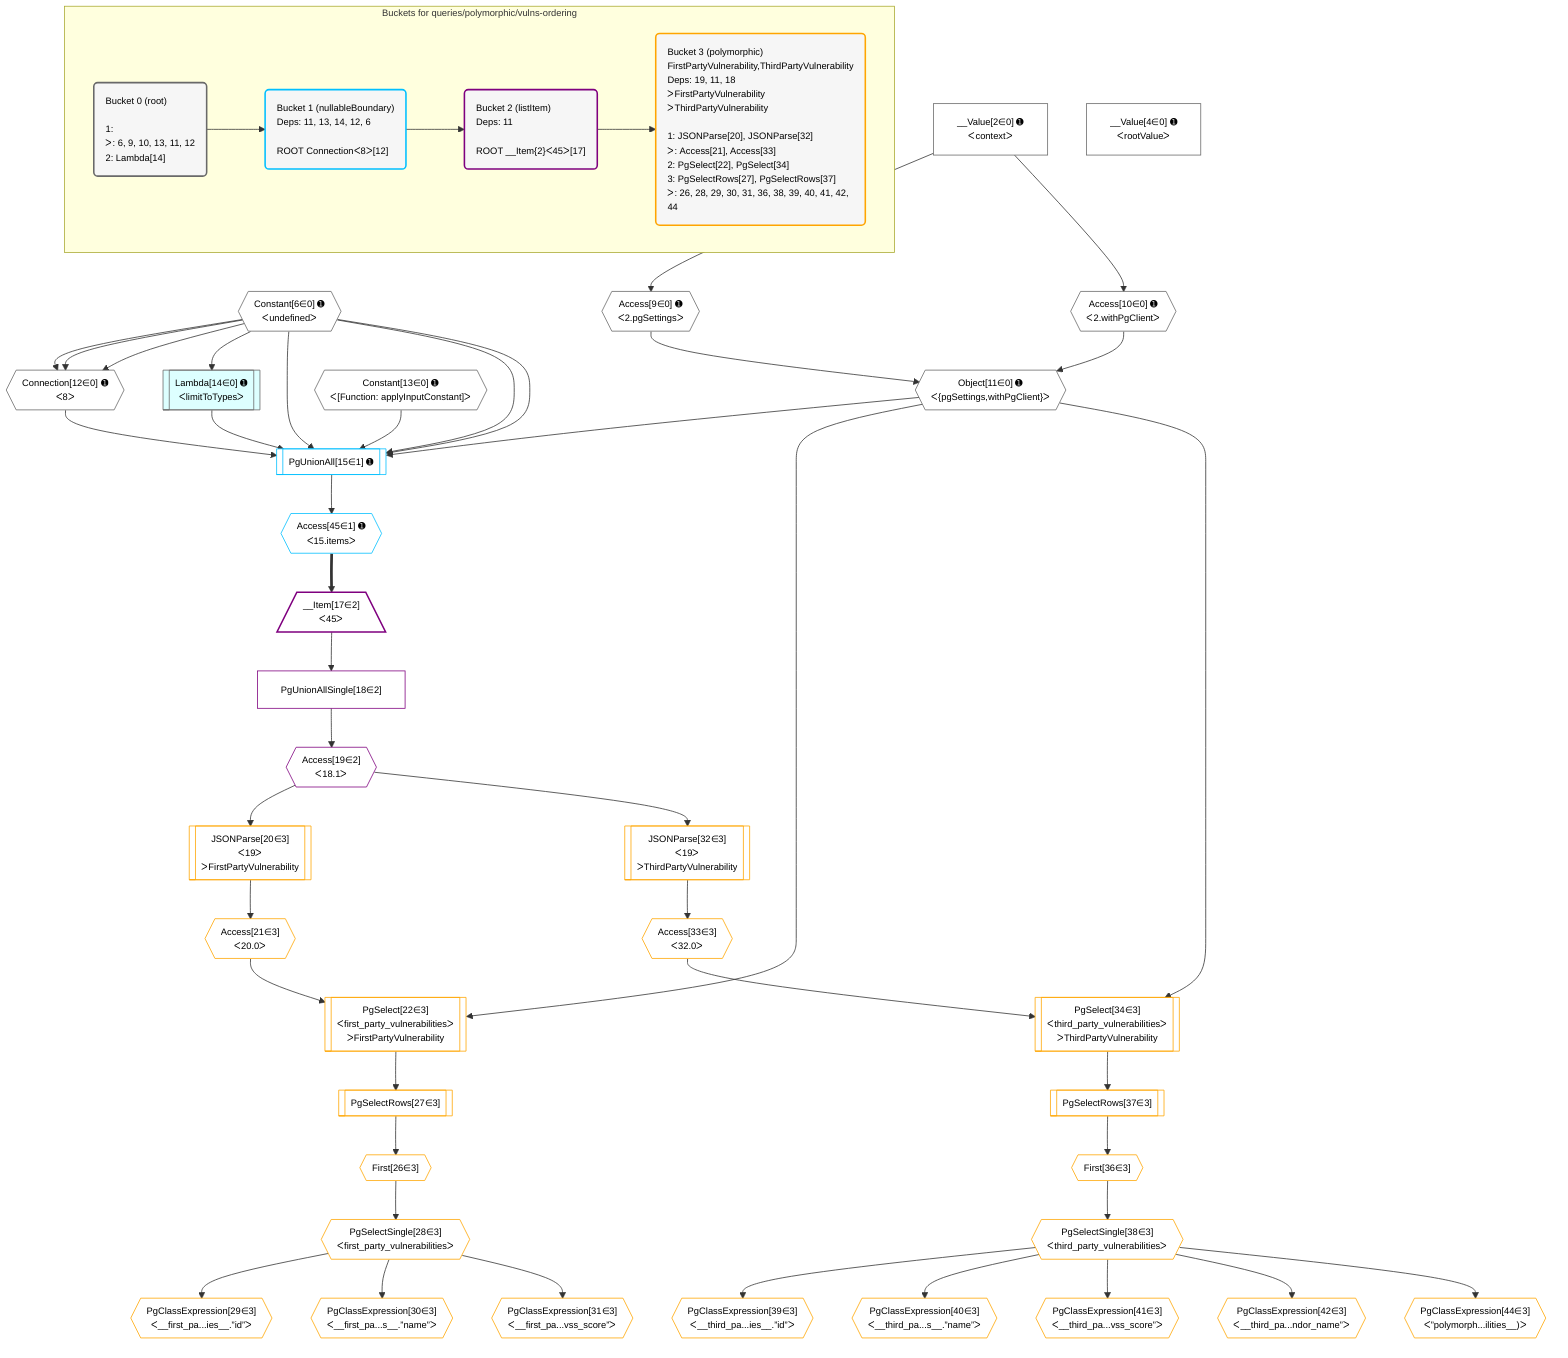 %%{init: {'themeVariables': { 'fontSize': '12px'}}}%%
graph TD
    classDef path fill:#eee,stroke:#000,color:#000
    classDef plan fill:#fff,stroke-width:1px,color:#000
    classDef itemplan fill:#fff,stroke-width:2px,color:#000
    classDef unbatchedplan fill:#dff,stroke-width:1px,color:#000
    classDef sideeffectplan fill:#fcc,stroke-width:2px,color:#000
    classDef bucket fill:#f6f6f6,color:#000,stroke-width:2px,text-align:left


    %% plan dependencies
    Connection12{{"Connection[12∈0] ➊<br />ᐸ8ᐳ"}}:::plan
    Constant6{{"Constant[6∈0] ➊<br />ᐸundefinedᐳ"}}:::plan
    Constant6 & Constant6 & Constant6 --> Connection12
    Object11{{"Object[11∈0] ➊<br />ᐸ{pgSettings,withPgClient}ᐳ"}}:::plan
    Access9{{"Access[9∈0] ➊<br />ᐸ2.pgSettingsᐳ"}}:::plan
    Access10{{"Access[10∈0] ➊<br />ᐸ2.withPgClientᐳ"}}:::plan
    Access9 & Access10 --> Object11
    __Value2["__Value[2∈0] ➊<br />ᐸcontextᐳ"]:::plan
    __Value2 --> Access9
    __Value2 --> Access10
    Lambda14[["Lambda[14∈0] ➊<br />ᐸlimitToTypesᐳ"]]:::unbatchedplan
    Constant6 --> Lambda14
    __Value4["__Value[4∈0] ➊<br />ᐸrootValueᐳ"]:::plan
    Constant13{{"Constant[13∈0] ➊<br />ᐸ[Function: applyInputConstant]ᐳ"}}:::plan
    PgUnionAll15[["PgUnionAll[15∈1] ➊"]]:::plan
    Object11 & Constant13 & Lambda14 & Connection12 & Constant6 & Constant6 & Constant6 --> PgUnionAll15
    Access45{{"Access[45∈1] ➊<br />ᐸ15.itemsᐳ"}}:::plan
    PgUnionAll15 --> Access45
    __Item17[/"__Item[17∈2]<br />ᐸ45ᐳ"\]:::itemplan
    Access45 ==> __Item17
    PgUnionAllSingle18["PgUnionAllSingle[18∈2]"]:::plan
    __Item17 --> PgUnionAllSingle18
    Access19{{"Access[19∈2]<br />ᐸ18.1ᐳ"}}:::plan
    PgUnionAllSingle18 --> Access19
    PgSelect22[["PgSelect[22∈3]<br />ᐸfirst_party_vulnerabilitiesᐳ<br />ᐳFirstPartyVulnerability"]]:::plan
    Access21{{"Access[21∈3]<br />ᐸ20.0ᐳ"}}:::plan
    Object11 & Access21 --> PgSelect22
    PgSelect34[["PgSelect[34∈3]<br />ᐸthird_party_vulnerabilitiesᐳ<br />ᐳThirdPartyVulnerability"]]:::plan
    Access33{{"Access[33∈3]<br />ᐸ32.0ᐳ"}}:::plan
    Object11 & Access33 --> PgSelect34
    JSONParse20[["JSONParse[20∈3]<br />ᐸ19ᐳ<br />ᐳFirstPartyVulnerability"]]:::plan
    Access19 --> JSONParse20
    JSONParse20 --> Access21
    First26{{"First[26∈3]"}}:::plan
    PgSelectRows27[["PgSelectRows[27∈3]"]]:::plan
    PgSelectRows27 --> First26
    PgSelect22 --> PgSelectRows27
    PgSelectSingle28{{"PgSelectSingle[28∈3]<br />ᐸfirst_party_vulnerabilitiesᐳ"}}:::plan
    First26 --> PgSelectSingle28
    PgClassExpression29{{"PgClassExpression[29∈3]<br />ᐸ__first_pa...ies__.”id”ᐳ"}}:::plan
    PgSelectSingle28 --> PgClassExpression29
    PgClassExpression30{{"PgClassExpression[30∈3]<br />ᐸ__first_pa...s__.”name”ᐳ"}}:::plan
    PgSelectSingle28 --> PgClassExpression30
    PgClassExpression31{{"PgClassExpression[31∈3]<br />ᐸ__first_pa...vss_score”ᐳ"}}:::plan
    PgSelectSingle28 --> PgClassExpression31
    JSONParse32[["JSONParse[32∈3]<br />ᐸ19ᐳ<br />ᐳThirdPartyVulnerability"]]:::plan
    Access19 --> JSONParse32
    JSONParse32 --> Access33
    First36{{"First[36∈3]"}}:::plan
    PgSelectRows37[["PgSelectRows[37∈3]"]]:::plan
    PgSelectRows37 --> First36
    PgSelect34 --> PgSelectRows37
    PgSelectSingle38{{"PgSelectSingle[38∈3]<br />ᐸthird_party_vulnerabilitiesᐳ"}}:::plan
    First36 --> PgSelectSingle38
    PgClassExpression39{{"PgClassExpression[39∈3]<br />ᐸ__third_pa...ies__.”id”ᐳ"}}:::plan
    PgSelectSingle38 --> PgClassExpression39
    PgClassExpression40{{"PgClassExpression[40∈3]<br />ᐸ__third_pa...s__.”name”ᐳ"}}:::plan
    PgSelectSingle38 --> PgClassExpression40
    PgClassExpression41{{"PgClassExpression[41∈3]<br />ᐸ__third_pa...vss_score”ᐳ"}}:::plan
    PgSelectSingle38 --> PgClassExpression41
    PgClassExpression42{{"PgClassExpression[42∈3]<br />ᐸ__third_pa...ndor_name”ᐳ"}}:::plan
    PgSelectSingle38 --> PgClassExpression42
    PgClassExpression44{{"PgClassExpression[44∈3]<br />ᐸ”polymorph...ilities__)ᐳ"}}:::plan
    PgSelectSingle38 --> PgClassExpression44

    %% define steps

    subgraph "Buckets for queries/polymorphic/vulns-ordering"
    Bucket0("Bucket 0 (root)<br /><br />1: <br />ᐳ: 6, 9, 10, 13, 11, 12<br />2: Lambda[14]"):::bucket
    classDef bucket0 stroke:#696969
    class Bucket0,__Value2,__Value4,Constant6,Access9,Access10,Object11,Connection12,Constant13,Lambda14 bucket0
    Bucket1("Bucket 1 (nullableBoundary)<br />Deps: 11, 13, 14, 12, 6<br /><br />ROOT Connectionᐸ8ᐳ[12]"):::bucket
    classDef bucket1 stroke:#00bfff
    class Bucket1,PgUnionAll15,Access45 bucket1
    Bucket2("Bucket 2 (listItem)<br />Deps: 11<br /><br />ROOT __Item{2}ᐸ45ᐳ[17]"):::bucket
    classDef bucket2 stroke:#7f007f
    class Bucket2,__Item17,PgUnionAllSingle18,Access19 bucket2
    Bucket3("Bucket 3 (polymorphic)<br />FirstPartyVulnerability,ThirdPartyVulnerability<br />Deps: 19, 11, 18<br />ᐳFirstPartyVulnerability<br />ᐳThirdPartyVulnerability<br /><br />1: JSONParse[20], JSONParse[32]<br />ᐳ: Access[21], Access[33]<br />2: PgSelect[22], PgSelect[34]<br />3: PgSelectRows[27], PgSelectRows[37]<br />ᐳ: 26, 28, 29, 30, 31, 36, 38, 39, 40, 41, 42, 44"):::bucket
    classDef bucket3 stroke:#ffa500
    class Bucket3,JSONParse20,Access21,PgSelect22,First26,PgSelectRows27,PgSelectSingle28,PgClassExpression29,PgClassExpression30,PgClassExpression31,JSONParse32,Access33,PgSelect34,First36,PgSelectRows37,PgSelectSingle38,PgClassExpression39,PgClassExpression40,PgClassExpression41,PgClassExpression42,PgClassExpression44 bucket3
    Bucket0 --> Bucket1
    Bucket1 --> Bucket2
    Bucket2 --> Bucket3
    end